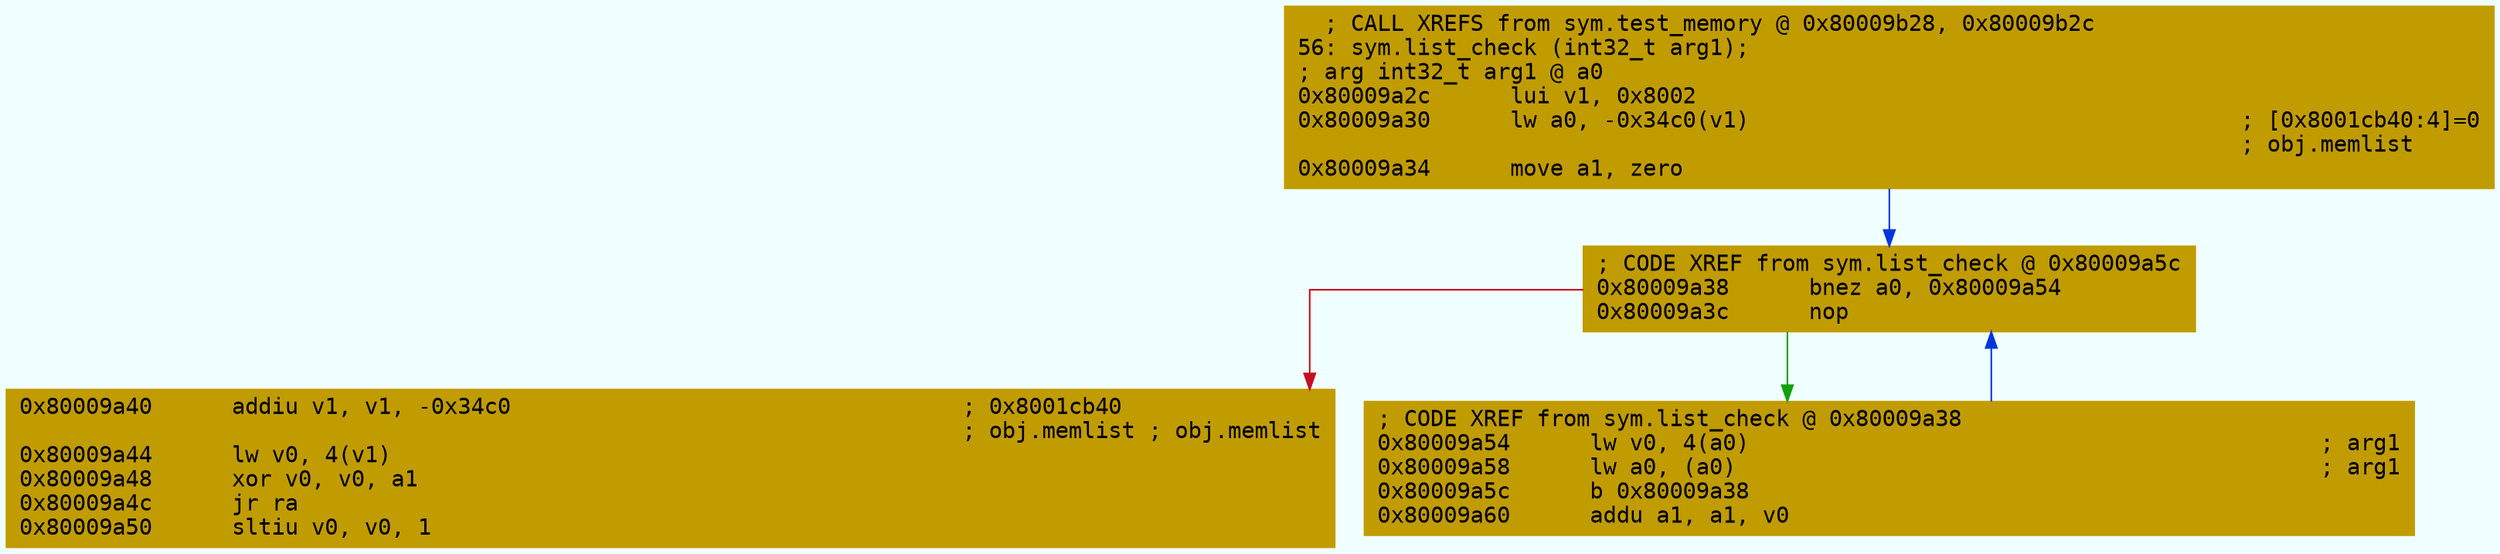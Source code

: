 digraph code {
	graph [bgcolor=azure fontsize=8 fontname="Courier" splines="ortho"];
	node [fillcolor=gray style=filled shape=box];
	edge [arrowhead="normal"];
	"0x80009a2c" [URL="sym.list_check/0x80009a2c", fillcolor="#c19c00",color="#c19c00", fontname="Courier",label="  ; CALL XREFS from sym.test_memory @ 0x80009b28, 0x80009b2c\l56: sym.list_check (int32_t arg1);\l; arg int32_t arg1 @ a0\l0x80009a2c      lui v1, 0x8002\l0x80009a30      lw a0, -0x34c0(v1)                                     ; [0x8001cb40:4]=0\l                                                                       ; obj.memlist\l0x80009a34      move a1, zero\l"]
	"0x80009a38" [URL="sym.list_check/0x80009a38", fillcolor="#c19c00",color="#c19c00", fontname="Courier",label="; CODE XREF from sym.list_check @ 0x80009a5c\l0x80009a38      bnez a0, 0x80009a54\l0x80009a3c      nop\l"]
	"0x80009a40" [URL="sym.list_check/0x80009a40", fillcolor="#c19c00",color="#c19c00", fontname="Courier",label="0x80009a40      addiu v1, v1, -0x34c0                                  ; 0x8001cb40\l                                                                       ; obj.memlist ; obj.memlist\l0x80009a44      lw v0, 4(v1)\l0x80009a48      xor v0, v0, a1\l0x80009a4c      jr ra\l0x80009a50      sltiu v0, v0, 1\l"]
	"0x80009a54" [URL="sym.list_check/0x80009a54", fillcolor="#c19c00",color="#c19c00", fontname="Courier",label="; CODE XREF from sym.list_check @ 0x80009a38\l0x80009a54      lw v0, 4(a0)                                           ; arg1\l0x80009a58      lw a0, (a0)                                            ; arg1\l0x80009a5c      b 0x80009a38\l0x80009a60      addu a1, a1, v0\l"]
        "0x80009a2c" -> "0x80009a38" [color="#0037da"];
        "0x80009a38" -> "0x80009a54" [color="#13a10e"];
        "0x80009a38" -> "0x80009a40" [color="#c50f1f"];
        "0x80009a54" -> "0x80009a38" [color="#0037da"];
}
